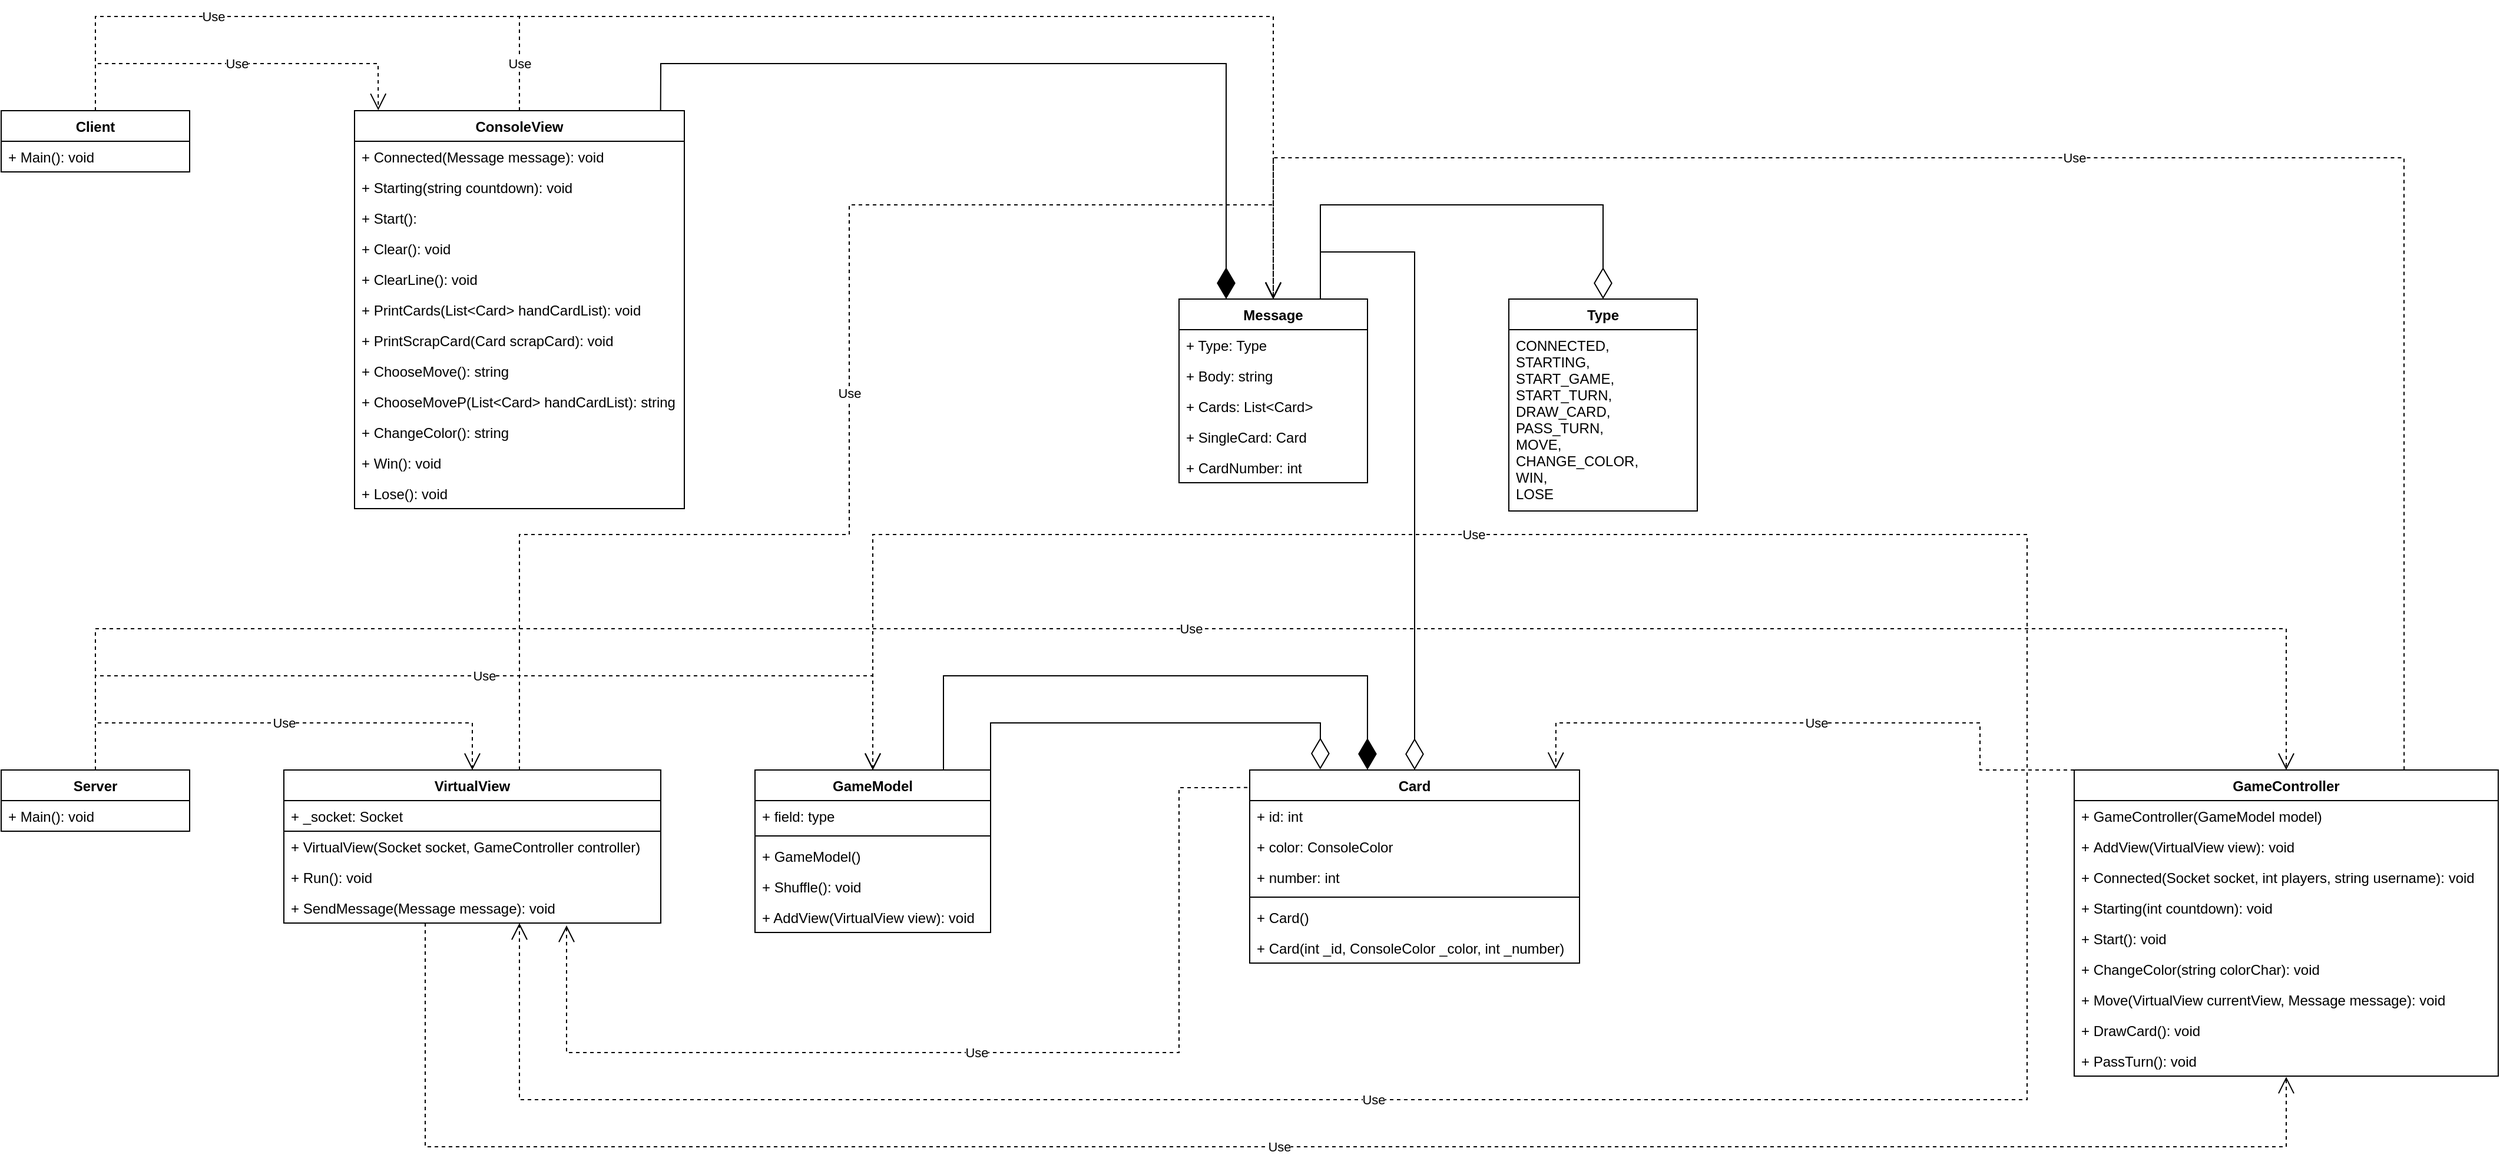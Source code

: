 <mxfile version="15.8.3" type="device"><diagram id="9vqgqkjBAQyoi_ceRIoG" name="Page-1"><mxGraphModel dx="2880" dy="2780" grid="1" gridSize="10" guides="1" tooltips="1" connect="1" arrows="1" fold="1" page="1" pageScale="1" pageWidth="827" pageHeight="1169" math="0" shadow="0"><root><mxCell id="0"/><mxCell id="1" parent="0"/><mxCell id="Ci3ILTCWKdlcz-fzHP22-6" value="Client" style="swimlane;fontStyle=1;align=center;verticalAlign=top;childLayout=stackLayout;horizontal=1;startSize=26;horizontalStack=0;resizeParent=1;resizeParentMax=0;resizeLast=0;collapsible=1;marginBottom=0;" parent="1" vertex="1"><mxGeometry x="120" y="120" width="160" height="52" as="geometry"/></mxCell><mxCell id="Ci3ILTCWKdlcz-fzHP22-9" value="+ Main(): void" style="text;strokeColor=none;fillColor=none;align=left;verticalAlign=top;spacingLeft=4;spacingRight=4;overflow=hidden;rotatable=0;points=[[0,0.5],[1,0.5]];portConstraint=eastwest;" parent="Ci3ILTCWKdlcz-fzHP22-6" vertex="1"><mxGeometry y="26" width="160" height="26" as="geometry"/></mxCell><mxCell id="Ci3ILTCWKdlcz-fzHP22-19" value="ConsoleView" style="swimlane;fontStyle=1;align=center;verticalAlign=top;childLayout=stackLayout;horizontal=1;startSize=26;horizontalStack=0;resizeParent=1;resizeParentMax=0;resizeLast=0;collapsible=1;marginBottom=0;rounded=0;strokeColor=default;strokeWidth=1;" parent="1" vertex="1"><mxGeometry x="420" y="120" width="280" height="338" as="geometry"/></mxCell><mxCell id="Ci3ILTCWKdlcz-fzHP22-22" value="+ Connected(Message message): void&#10; " style="text;strokeColor=none;fillColor=none;align=left;verticalAlign=top;spacingLeft=4;spacingRight=4;overflow=hidden;rotatable=0;points=[[0,0.5],[1,0.5]];portConstraint=eastwest;rounded=0;" parent="Ci3ILTCWKdlcz-fzHP22-19" vertex="1"><mxGeometry y="26" width="280" height="26" as="geometry"/></mxCell><mxCell id="umW2vlCnihsKQYoeTt02-71" value="+ Starting(string countdown): void" style="text;strokeColor=none;fillColor=none;align=left;verticalAlign=top;spacingLeft=4;spacingRight=4;overflow=hidden;rotatable=0;points=[[0,0.5],[1,0.5]];portConstraint=eastwest;rounded=0;" vertex="1" parent="Ci3ILTCWKdlcz-fzHP22-19"><mxGeometry y="52" width="280" height="26" as="geometry"/></mxCell><mxCell id="Ci3ILTCWKdlcz-fzHP22-27" value="+ Start():" style="text;strokeColor=none;fillColor=none;align=left;verticalAlign=top;spacingLeft=4;spacingRight=4;overflow=hidden;rotatable=0;points=[[0,0.5],[1,0.5]];portConstraint=eastwest;rounded=0;" parent="Ci3ILTCWKdlcz-fzHP22-19" vertex="1"><mxGeometry y="78" width="280" height="26" as="geometry"/></mxCell><mxCell id="Ci3ILTCWKdlcz-fzHP22-30" value="+ Clear(): void" style="text;strokeColor=none;fillColor=none;align=left;verticalAlign=top;spacingLeft=4;spacingRight=4;overflow=hidden;rotatable=0;points=[[0,0.5],[1,0.5]];portConstraint=eastwest;rounded=0;" parent="Ci3ILTCWKdlcz-fzHP22-19" vertex="1"><mxGeometry y="104" width="280" height="26" as="geometry"/></mxCell><mxCell id="Ci3ILTCWKdlcz-fzHP22-31" value="+ ClearLine(): void" style="text;strokeColor=none;fillColor=none;align=left;verticalAlign=top;spacingLeft=4;spacingRight=4;overflow=hidden;rotatable=0;points=[[0,0.5],[1,0.5]];portConstraint=eastwest;rounded=0;" parent="Ci3ILTCWKdlcz-fzHP22-19" vertex="1"><mxGeometry y="130" width="280" height="26" as="geometry"/></mxCell><mxCell id="Ci3ILTCWKdlcz-fzHP22-32" value="+ PrintCards(List&lt;Card&gt; handCardList): void" style="text;strokeColor=none;fillColor=none;align=left;verticalAlign=top;spacingLeft=4;spacingRight=4;overflow=hidden;rotatable=0;points=[[0,0.5],[1,0.5]];portConstraint=eastwest;rounded=0;" parent="Ci3ILTCWKdlcz-fzHP22-19" vertex="1"><mxGeometry y="156" width="280" height="26" as="geometry"/></mxCell><mxCell id="Ci3ILTCWKdlcz-fzHP22-33" value="+ PrintScrapCard(Card scrapCard): void" style="text;strokeColor=none;fillColor=none;align=left;verticalAlign=top;spacingLeft=4;spacingRight=4;overflow=hidden;rotatable=0;points=[[0,0.5],[1,0.5]];portConstraint=eastwest;rounded=0;" parent="Ci3ILTCWKdlcz-fzHP22-19" vertex="1"><mxGeometry y="182" width="280" height="26" as="geometry"/></mxCell><mxCell id="Ci3ILTCWKdlcz-fzHP22-34" value="+ ChooseMove(): string" style="text;strokeColor=none;fillColor=none;align=left;verticalAlign=top;spacingLeft=4;spacingRight=4;overflow=hidden;rotatable=0;points=[[0,0.5],[1,0.5]];portConstraint=eastwest;rounded=0;" parent="Ci3ILTCWKdlcz-fzHP22-19" vertex="1"><mxGeometry y="208" width="280" height="26" as="geometry"/></mxCell><mxCell id="Ci3ILTCWKdlcz-fzHP22-39" value="+ ChooseMoveP(List&lt;Card&gt; handCardList): string" style="text;strokeColor=none;fillColor=none;align=left;verticalAlign=top;spacingLeft=4;spacingRight=4;overflow=hidden;rotatable=0;points=[[0,0.5],[1,0.5]];portConstraint=eastwest;rounded=0;" parent="Ci3ILTCWKdlcz-fzHP22-19" vertex="1"><mxGeometry y="234" width="280" height="26" as="geometry"/></mxCell><mxCell id="Ci3ILTCWKdlcz-fzHP22-38" value="+ ChangeColor(): string" style="text;strokeColor=none;fillColor=none;align=left;verticalAlign=top;spacingLeft=4;spacingRight=4;overflow=hidden;rotatable=0;points=[[0,0.5],[1,0.5]];portConstraint=eastwest;rounded=0;" parent="Ci3ILTCWKdlcz-fzHP22-19" vertex="1"><mxGeometry y="260" width="280" height="26" as="geometry"/></mxCell><mxCell id="Ci3ILTCWKdlcz-fzHP22-37" value="+ Win(): void" style="text;strokeColor=none;fillColor=none;align=left;verticalAlign=top;spacingLeft=4;spacingRight=4;overflow=hidden;rotatable=0;points=[[0,0.5],[1,0.5]];portConstraint=eastwest;rounded=0;" parent="Ci3ILTCWKdlcz-fzHP22-19" vertex="1"><mxGeometry y="286" width="280" height="26" as="geometry"/></mxCell><mxCell id="Ci3ILTCWKdlcz-fzHP22-36" value="+ Lose(): void" style="text;strokeColor=none;fillColor=none;align=left;verticalAlign=top;spacingLeft=4;spacingRight=4;overflow=hidden;rotatable=0;points=[[0,0.5],[1,0.5]];portConstraint=eastwest;rounded=0;" parent="Ci3ILTCWKdlcz-fzHP22-19" vertex="1"><mxGeometry y="312" width="280" height="26" as="geometry"/></mxCell><mxCell id="Ci3ILTCWKdlcz-fzHP22-40" value="Message" style="swimlane;fontStyle=1;align=center;verticalAlign=top;childLayout=stackLayout;horizontal=1;startSize=26;horizontalStack=0;resizeParent=1;resizeParentMax=0;resizeLast=0;collapsible=1;marginBottom=0;rounded=0;strokeColor=default;strokeWidth=1;" parent="1" vertex="1"><mxGeometry x="1120" y="280" width="160" height="156" as="geometry"/></mxCell><mxCell id="Ci3ILTCWKdlcz-fzHP22-43" value="+ Type: Type" style="text;strokeColor=none;fillColor=none;align=left;verticalAlign=top;spacingLeft=4;spacingRight=4;overflow=hidden;rotatable=0;points=[[0,0.5],[1,0.5]];portConstraint=eastwest;rounded=0;" parent="Ci3ILTCWKdlcz-fzHP22-40" vertex="1"><mxGeometry y="26" width="160" height="26" as="geometry"/></mxCell><mxCell id="umW2vlCnihsKQYoeTt02-7" value="+ Body: string" style="text;strokeColor=none;fillColor=none;align=left;verticalAlign=top;spacingLeft=4;spacingRight=4;overflow=hidden;rotatable=0;points=[[0,0.5],[1,0.5]];portConstraint=eastwest;rounded=0;" vertex="1" parent="Ci3ILTCWKdlcz-fzHP22-40"><mxGeometry y="52" width="160" height="26" as="geometry"/></mxCell><mxCell id="umW2vlCnihsKQYoeTt02-8" value="+ Cards: List&lt;Card&gt;" style="text;strokeColor=none;fillColor=none;align=left;verticalAlign=top;spacingLeft=4;spacingRight=4;overflow=hidden;rotatable=0;points=[[0,0.5],[1,0.5]];portConstraint=eastwest;rounded=0;" vertex="1" parent="Ci3ILTCWKdlcz-fzHP22-40"><mxGeometry y="78" width="160" height="26" as="geometry"/></mxCell><mxCell id="umW2vlCnihsKQYoeTt02-11" value="+ SingleCard: Card" style="text;strokeColor=none;fillColor=none;align=left;verticalAlign=top;spacingLeft=4;spacingRight=4;overflow=hidden;rotatable=0;points=[[0,0.5],[1,0.5]];portConstraint=eastwest;rounded=0;" vertex="1" parent="Ci3ILTCWKdlcz-fzHP22-40"><mxGeometry y="104" width="160" height="26" as="geometry"/></mxCell><mxCell id="umW2vlCnihsKQYoeTt02-10" value="+ CardNumber: int" style="text;strokeColor=none;fillColor=none;align=left;verticalAlign=top;spacingLeft=4;spacingRight=4;overflow=hidden;rotatable=0;points=[[0,0.5],[1,0.5]];portConstraint=eastwest;rounded=0;" vertex="1" parent="Ci3ILTCWKdlcz-fzHP22-40"><mxGeometry y="130" width="160" height="26" as="geometry"/></mxCell><mxCell id="Ci3ILTCWKdlcz-fzHP22-44" value="Type" style="swimlane;fontStyle=1;align=center;verticalAlign=top;childLayout=stackLayout;horizontal=1;startSize=26;horizontalStack=0;resizeParent=1;resizeParentMax=0;resizeLast=0;collapsible=1;marginBottom=0;rounded=0;strokeColor=default;strokeWidth=1;" parent="1" vertex="1"><mxGeometry x="1400" y="280" width="160" height="180" as="geometry"/></mxCell><mxCell id="Ci3ILTCWKdlcz-fzHP22-47" value="CONNECTED,&#10;STARTING,&#10;START_GAME,&#10;START_TURN,&#10;DRAW_CARD,&#10;PASS_TURN,&#10;MOVE,&#10;CHANGE_COLOR,&#10;WIN,&#10;LOSE" style="text;strokeColor=none;fillColor=none;align=left;verticalAlign=top;spacingLeft=4;spacingRight=4;overflow=hidden;rotatable=0;points=[[0,0.5],[1,0.5]];portConstraint=eastwest;rounded=0;" parent="Ci3ILTCWKdlcz-fzHP22-44" vertex="1"><mxGeometry y="26" width="160" height="154" as="geometry"/></mxCell><mxCell id="Ci3ILTCWKdlcz-fzHP22-51" value="Use" style="endArrow=open;endSize=12;dashed=1;html=1;rounded=0;exitX=0.5;exitY=0;exitDx=0;exitDy=0;entryX=0.5;entryY=0;entryDx=0;entryDy=0;" parent="1" source="Ci3ILTCWKdlcz-fzHP22-19" target="Ci3ILTCWKdlcz-fzHP22-40" edge="1"><mxGeometry x="-0.917" width="160" relative="1" as="geometry"><mxPoint x="890" y="200" as="sourcePoint"/><mxPoint x="1050" y="200" as="targetPoint"/><Array as="points"><mxPoint x="560" y="40"/><mxPoint x="1200" y="40"/></Array><mxPoint as="offset"/></mxGeometry></mxCell><mxCell id="umW2vlCnihsKQYoeTt02-2" value="Server" style="swimlane;fontStyle=1;align=center;verticalAlign=top;childLayout=stackLayout;horizontal=1;startSize=26;horizontalStack=0;resizeParent=1;resizeParentMax=0;resizeLast=0;collapsible=1;marginBottom=0;" vertex="1" parent="1"><mxGeometry x="120" y="680" width="160" height="52" as="geometry"/></mxCell><mxCell id="umW2vlCnihsKQYoeTt02-5" value="+ Main(): void" style="text;strokeColor=none;fillColor=none;align=left;verticalAlign=top;spacingLeft=4;spacingRight=4;overflow=hidden;rotatable=0;points=[[0,0.5],[1,0.5]];portConstraint=eastwest;" vertex="1" parent="umW2vlCnihsKQYoeTt02-2"><mxGeometry y="26" width="160" height="26" as="geometry"/></mxCell><mxCell id="umW2vlCnihsKQYoeTt02-12" value="GameModel" style="swimlane;fontStyle=1;align=center;verticalAlign=top;childLayout=stackLayout;horizontal=1;startSize=26;horizontalStack=0;resizeParent=1;resizeParentMax=0;resizeLast=0;collapsible=1;marginBottom=0;" vertex="1" parent="1"><mxGeometry x="760" y="680" width="200" height="138" as="geometry"/></mxCell><mxCell id="umW2vlCnihsKQYoeTt02-13" value="+ field: type" style="text;strokeColor=none;fillColor=none;align=left;verticalAlign=top;spacingLeft=4;spacingRight=4;overflow=hidden;rotatable=0;points=[[0,0.5],[1,0.5]];portConstraint=eastwest;" vertex="1" parent="umW2vlCnihsKQYoeTt02-12"><mxGeometry y="26" width="200" height="26" as="geometry"/></mxCell><mxCell id="umW2vlCnihsKQYoeTt02-14" value="" style="line;strokeWidth=1;fillColor=none;align=left;verticalAlign=middle;spacingTop=-1;spacingLeft=3;spacingRight=3;rotatable=0;labelPosition=right;points=[];portConstraint=eastwest;" vertex="1" parent="umW2vlCnihsKQYoeTt02-12"><mxGeometry y="52" width="200" height="8" as="geometry"/></mxCell><mxCell id="umW2vlCnihsKQYoeTt02-15" value="+ GameModel()" style="text;strokeColor=none;fillColor=none;align=left;verticalAlign=top;spacingLeft=4;spacingRight=4;overflow=hidden;rotatable=0;points=[[0,0.5],[1,0.5]];portConstraint=eastwest;" vertex="1" parent="umW2vlCnihsKQYoeTt02-12"><mxGeometry y="60" width="200" height="26" as="geometry"/></mxCell><mxCell id="umW2vlCnihsKQYoeTt02-24" value="+ Shuffle(): void" style="text;strokeColor=none;fillColor=none;align=left;verticalAlign=top;spacingLeft=4;spacingRight=4;overflow=hidden;rotatable=0;points=[[0,0.5],[1,0.5]];portConstraint=eastwest;" vertex="1" parent="umW2vlCnihsKQYoeTt02-12"><mxGeometry y="86" width="200" height="26" as="geometry"/></mxCell><mxCell id="umW2vlCnihsKQYoeTt02-23" value="+ AddView(VirtualView view): void" style="text;strokeColor=none;fillColor=none;align=left;verticalAlign=top;spacingLeft=4;spacingRight=4;overflow=hidden;rotatable=0;points=[[0,0.5],[1,0.5]];portConstraint=eastwest;" vertex="1" parent="umW2vlCnihsKQYoeTt02-12"><mxGeometry y="112" width="200" height="26" as="geometry"/></mxCell><mxCell id="umW2vlCnihsKQYoeTt02-16" value="Card" style="swimlane;fontStyle=1;align=center;verticalAlign=top;childLayout=stackLayout;horizontal=1;startSize=26;horizontalStack=0;resizeParent=1;resizeParentMax=0;resizeLast=0;collapsible=1;marginBottom=0;" vertex="1" parent="1"><mxGeometry x="1180" y="680" width="280" height="164" as="geometry"/></mxCell><mxCell id="umW2vlCnihsKQYoeTt02-17" value="+ id: int" style="text;strokeColor=none;fillColor=none;align=left;verticalAlign=top;spacingLeft=4;spacingRight=4;overflow=hidden;rotatable=0;points=[[0,0.5],[1,0.5]];portConstraint=eastwest;" vertex="1" parent="umW2vlCnihsKQYoeTt02-16"><mxGeometry y="26" width="280" height="26" as="geometry"/></mxCell><mxCell id="umW2vlCnihsKQYoeTt02-22" value="+ color: ConsoleColor" style="text;strokeColor=none;fillColor=none;align=left;verticalAlign=top;spacingLeft=4;spacingRight=4;overflow=hidden;rotatable=0;points=[[0,0.5],[1,0.5]];portConstraint=eastwest;" vertex="1" parent="umW2vlCnihsKQYoeTt02-16"><mxGeometry y="52" width="280" height="26" as="geometry"/></mxCell><mxCell id="umW2vlCnihsKQYoeTt02-21" value="+ number: int" style="text;strokeColor=none;fillColor=none;align=left;verticalAlign=top;spacingLeft=4;spacingRight=4;overflow=hidden;rotatable=0;points=[[0,0.5],[1,0.5]];portConstraint=eastwest;" vertex="1" parent="umW2vlCnihsKQYoeTt02-16"><mxGeometry y="78" width="280" height="26" as="geometry"/></mxCell><mxCell id="umW2vlCnihsKQYoeTt02-18" value="" style="line;strokeWidth=1;fillColor=none;align=left;verticalAlign=middle;spacingTop=-1;spacingLeft=3;spacingRight=3;rotatable=0;labelPosition=right;points=[];portConstraint=eastwest;" vertex="1" parent="umW2vlCnihsKQYoeTt02-16"><mxGeometry y="104" width="280" height="8" as="geometry"/></mxCell><mxCell id="umW2vlCnihsKQYoeTt02-19" value="+ Card()" style="text;strokeColor=none;fillColor=none;align=left;verticalAlign=top;spacingLeft=4;spacingRight=4;overflow=hidden;rotatable=0;points=[[0,0.5],[1,0.5]];portConstraint=eastwest;" vertex="1" parent="umW2vlCnihsKQYoeTt02-16"><mxGeometry y="112" width="280" height="26" as="geometry"/></mxCell><mxCell id="umW2vlCnihsKQYoeTt02-20" value="+ Card(int _id, ConsoleColor _color, int _number)" style="text;strokeColor=none;fillColor=none;align=left;verticalAlign=top;spacingLeft=4;spacingRight=4;overflow=hidden;rotatable=0;points=[[0,0.5],[1,0.5]];portConstraint=eastwest;" vertex="1" parent="umW2vlCnihsKQYoeTt02-16"><mxGeometry y="138" width="280" height="26" as="geometry"/></mxCell><mxCell id="umW2vlCnihsKQYoeTt02-25" value="VirtualView" style="swimlane;fontStyle=1;align=center;verticalAlign=top;childLayout=stackLayout;horizontal=1;startSize=26;horizontalStack=0;resizeParent=1;resizeParentMax=0;resizeLast=0;collapsible=1;marginBottom=0;" vertex="1" parent="1"><mxGeometry x="360" y="680" width="320" height="130" as="geometry"/></mxCell><mxCell id="umW2vlCnihsKQYoeTt02-63" value="+ _socket: Socket" style="text;strokeColor=default;fillColor=none;align=left;verticalAlign=top;spacingLeft=4;spacingRight=4;overflow=hidden;rotatable=0;points=[[0,0.5],[1,0.5]];portConstraint=eastwest;" vertex="1" parent="umW2vlCnihsKQYoeTt02-25"><mxGeometry y="26" width="320" height="26" as="geometry"/></mxCell><mxCell id="umW2vlCnihsKQYoeTt02-28" value="+ VirtualView(Socket socket, GameController controller)" style="text;strokeColor=none;fillColor=none;align=left;verticalAlign=top;spacingLeft=4;spacingRight=4;overflow=hidden;rotatable=0;points=[[0,0.5],[1,0.5]];portConstraint=eastwest;" vertex="1" parent="umW2vlCnihsKQYoeTt02-25"><mxGeometry y="52" width="320" height="26" as="geometry"/></mxCell><mxCell id="umW2vlCnihsKQYoeTt02-30" value="+ Run(): void" style="text;strokeColor=none;fillColor=none;align=left;verticalAlign=top;spacingLeft=4;spacingRight=4;overflow=hidden;rotatable=0;points=[[0,0.5],[1,0.5]];portConstraint=eastwest;" vertex="1" parent="umW2vlCnihsKQYoeTt02-25"><mxGeometry y="78" width="320" height="26" as="geometry"/></mxCell><mxCell id="umW2vlCnihsKQYoeTt02-29" value="+ SendMessage(Message message): void" style="text;strokeColor=none;fillColor=none;align=left;verticalAlign=top;spacingLeft=4;spacingRight=4;overflow=hidden;rotatable=0;points=[[0,0.5],[1,0.5]];portConstraint=eastwest;" vertex="1" parent="umW2vlCnihsKQYoeTt02-25"><mxGeometry y="104" width="320" height="26" as="geometry"/></mxCell><mxCell id="umW2vlCnihsKQYoeTt02-31" value="GameController" style="swimlane;fontStyle=1;align=center;verticalAlign=top;childLayout=stackLayout;horizontal=1;startSize=26;horizontalStack=0;resizeParent=1;resizeParentMax=0;resizeLast=0;collapsible=1;marginBottom=0;" vertex="1" parent="1"><mxGeometry x="1880" y="680" width="360" height="260" as="geometry"/></mxCell><mxCell id="umW2vlCnihsKQYoeTt02-34" value="+ GameController(GameModel model)" style="text;strokeColor=none;fillColor=none;align=left;verticalAlign=top;spacingLeft=4;spacingRight=4;overflow=hidden;rotatable=0;points=[[0,0.5],[1,0.5]];portConstraint=eastwest;" vertex="1" parent="umW2vlCnihsKQYoeTt02-31"><mxGeometry y="26" width="360" height="26" as="geometry"/></mxCell><mxCell id="umW2vlCnihsKQYoeTt02-35" value="+ AddView(VirtualView view): void" style="text;strokeColor=none;fillColor=none;align=left;verticalAlign=top;spacingLeft=4;spacingRight=4;overflow=hidden;rotatable=0;points=[[0,0.5],[1,0.5]];portConstraint=eastwest;" vertex="1" parent="umW2vlCnihsKQYoeTt02-31"><mxGeometry y="52" width="360" height="26" as="geometry"/></mxCell><mxCell id="umW2vlCnihsKQYoeTt02-45" value="+ Connected(Socket socket, int players, string username): void" style="text;strokeColor=none;fillColor=none;align=left;verticalAlign=top;spacingLeft=4;spacingRight=4;overflow=hidden;rotatable=0;points=[[0,0.5],[1,0.5]];portConstraint=eastwest;" vertex="1" parent="umW2vlCnihsKQYoeTt02-31"><mxGeometry y="78" width="360" height="26" as="geometry"/></mxCell><mxCell id="umW2vlCnihsKQYoeTt02-70" value="+ Starting(int countdown): void" style="text;strokeColor=none;fillColor=none;align=left;verticalAlign=top;spacingLeft=4;spacingRight=4;overflow=hidden;rotatable=0;points=[[0,0.5],[1,0.5]];portConstraint=eastwest;" vertex="1" parent="umW2vlCnihsKQYoeTt02-31"><mxGeometry y="104" width="360" height="26" as="geometry"/></mxCell><mxCell id="umW2vlCnihsKQYoeTt02-44" value="+ Start(): void" style="text;strokeColor=none;fillColor=none;align=left;verticalAlign=top;spacingLeft=4;spacingRight=4;overflow=hidden;rotatable=0;points=[[0,0.5],[1,0.5]];portConstraint=eastwest;" vertex="1" parent="umW2vlCnihsKQYoeTt02-31"><mxGeometry y="130" width="360" height="26" as="geometry"/></mxCell><mxCell id="umW2vlCnihsKQYoeTt02-43" value="+ ChangeColor(string colorChar): void" style="text;strokeColor=none;fillColor=none;align=left;verticalAlign=top;spacingLeft=4;spacingRight=4;overflow=hidden;rotatable=0;points=[[0,0.5],[1,0.5]];portConstraint=eastwest;" vertex="1" parent="umW2vlCnihsKQYoeTt02-31"><mxGeometry y="156" width="360" height="26" as="geometry"/></mxCell><mxCell id="umW2vlCnihsKQYoeTt02-42" value="+ Move(VirtualView currentView, Message message): void" style="text;strokeColor=none;fillColor=none;align=left;verticalAlign=top;spacingLeft=4;spacingRight=4;overflow=hidden;rotatable=0;points=[[0,0.5],[1,0.5]];portConstraint=eastwest;" vertex="1" parent="umW2vlCnihsKQYoeTt02-31"><mxGeometry y="182" width="360" height="26" as="geometry"/></mxCell><mxCell id="umW2vlCnihsKQYoeTt02-41" value="+ DrawCard(): void" style="text;strokeColor=none;fillColor=none;align=left;verticalAlign=top;spacingLeft=4;spacingRight=4;overflow=hidden;rotatable=0;points=[[0,0.5],[1,0.5]];portConstraint=eastwest;" vertex="1" parent="umW2vlCnihsKQYoeTt02-31"><mxGeometry y="208" width="360" height="26" as="geometry"/></mxCell><mxCell id="umW2vlCnihsKQYoeTt02-39" value="+ PassTurn(): void" style="text;strokeColor=none;fillColor=none;align=left;verticalAlign=top;spacingLeft=4;spacingRight=4;overflow=hidden;rotatable=0;points=[[0,0.5],[1,0.5]];portConstraint=eastwest;" vertex="1" parent="umW2vlCnihsKQYoeTt02-31"><mxGeometry y="234" width="360" height="26" as="geometry"/></mxCell><mxCell id="umW2vlCnihsKQYoeTt02-46" value="Use" style="endArrow=open;endSize=12;dashed=1;html=1;rounded=0;exitX=0;exitY=0;exitDx=0;exitDy=0;entryX=0.5;entryY=0;entryDx=0;entryDy=0;" edge="1" parent="1" source="umW2vlCnihsKQYoeTt02-31" target="umW2vlCnihsKQYoeTt02-12"><mxGeometry width="160" relative="1" as="geometry"><mxPoint x="1590" y="990" as="sourcePoint"/><mxPoint x="1750" y="990" as="targetPoint"/><Array as="points"><mxPoint x="1840" y="680"/><mxPoint x="1840" y="480"/><mxPoint x="860" y="480"/></Array></mxGeometry></mxCell><mxCell id="umW2vlCnihsKQYoeTt02-47" value="Use" style="endArrow=open;endSize=12;dashed=1;html=1;rounded=0;exitX=0;exitY=0;exitDx=0;exitDy=0;" edge="1" parent="1" source="umW2vlCnihsKQYoeTt02-31"><mxGeometry width="160" relative="1" as="geometry"><mxPoint x="900" y="760" as="sourcePoint"/><mxPoint x="560" y="810" as="targetPoint"/><Array as="points"><mxPoint x="1840" y="680"/><mxPoint x="1840" y="960"/><mxPoint x="560" y="960"/></Array></mxGeometry></mxCell><mxCell id="umW2vlCnihsKQYoeTt02-48" value="Use" style="endArrow=open;endSize=12;dashed=1;html=1;rounded=0;exitX=0.5;exitY=0;exitDx=0;exitDy=0;" edge="1" parent="1" source="umW2vlCnihsKQYoeTt02-2"><mxGeometry width="160" relative="1" as="geometry"><mxPoint x="550" y="900" as="sourcePoint"/><mxPoint x="860" y="680" as="targetPoint"/><Array as="points"><mxPoint x="200" y="600"/><mxPoint x="860" y="600"/></Array></mxGeometry></mxCell><mxCell id="umW2vlCnihsKQYoeTt02-49" value="Use" style="endArrow=open;endSize=12;dashed=1;html=1;rounded=0;exitX=0.5;exitY=0;exitDx=0;exitDy=0;entryX=0.5;entryY=0;entryDx=0;entryDy=0;" edge="1" parent="1" source="umW2vlCnihsKQYoeTt02-2" target="umW2vlCnihsKQYoeTt02-31"><mxGeometry width="160" relative="1" as="geometry"><mxPoint x="950" y="810" as="sourcePoint"/><mxPoint x="1110" y="810" as="targetPoint"/><Array as="points"><mxPoint x="200" y="560"/><mxPoint x="2060" y="560"/></Array><mxPoint as="offset"/></mxGeometry></mxCell><mxCell id="umW2vlCnihsKQYoeTt02-50" value="Use" style="endArrow=open;endSize=12;dashed=1;html=1;rounded=0;exitX=0.5;exitY=0;exitDx=0;exitDy=0;entryX=0.5;entryY=0;entryDx=0;entryDy=0;" edge="1" parent="1" source="umW2vlCnihsKQYoeTt02-2" target="umW2vlCnihsKQYoeTt02-25"><mxGeometry width="160" relative="1" as="geometry"><mxPoint x="570" y="830" as="sourcePoint"/><mxPoint x="730" y="830" as="targetPoint"/><Array as="points"><mxPoint x="200" y="640"/><mxPoint x="520" y="640"/></Array></mxGeometry></mxCell><mxCell id="umW2vlCnihsKQYoeTt02-53" value="Use" style="endArrow=open;endSize=12;dashed=1;html=1;rounded=0;entryX=0.5;entryY=1.022;entryDx=0;entryDy=0;entryPerimeter=0;" edge="1" parent="1" target="umW2vlCnihsKQYoeTt02-39"><mxGeometry width="160" relative="1" as="geometry"><mxPoint x="480" y="810" as="sourcePoint"/><mxPoint x="2062" y="920" as="targetPoint"/><Array as="points"><mxPoint x="480" y="1000"/><mxPoint x="2060" y="1000"/></Array></mxGeometry></mxCell><mxCell id="umW2vlCnihsKQYoeTt02-55" value="Use" style="endArrow=open;endSize=12;dashed=1;html=1;rounded=0;exitX=0.625;exitY=0;exitDx=0;exitDy=0;exitPerimeter=0;entryX=0.5;entryY=0;entryDx=0;entryDy=0;" edge="1" parent="1" source="umW2vlCnihsKQYoeTt02-25" target="Ci3ILTCWKdlcz-fzHP22-40"><mxGeometry width="160" relative="1" as="geometry"><mxPoint x="480" y="790" as="sourcePoint"/><mxPoint x="1200" y="290" as="targetPoint"/><Array as="points"><mxPoint x="560" y="480"/><mxPoint x="840" y="480"/><mxPoint x="840" y="200"/><mxPoint x="1200" y="200"/></Array></mxGeometry></mxCell><mxCell id="umW2vlCnihsKQYoeTt02-58" value="Use" style="endArrow=open;endSize=12;dashed=1;html=1;rounded=0;entryX=0.072;entryY=-0.001;entryDx=0;entryDy=0;entryPerimeter=0;exitX=0.5;exitY=0;exitDx=0;exitDy=0;" edge="1" parent="1" source="Ci3ILTCWKdlcz-fzHP22-6" target="Ci3ILTCWKdlcz-fzHP22-19"><mxGeometry width="160" relative="1" as="geometry"><mxPoint x="410" y="320" as="sourcePoint"/><mxPoint x="570" y="320" as="targetPoint"/><Array as="points"><mxPoint x="200" y="80"/><mxPoint x="440" y="80"/></Array></mxGeometry></mxCell><mxCell id="umW2vlCnihsKQYoeTt02-59" value="Use" style="endArrow=open;endSize=12;dashed=1;html=1;rounded=0;exitX=0.5;exitY=0;exitDx=0;exitDy=0;entryX=0.5;entryY=0;entryDx=0;entryDy=0;" edge="1" parent="1" source="Ci3ILTCWKdlcz-fzHP22-6" target="Ci3ILTCWKdlcz-fzHP22-40"><mxGeometry x="-0.727" width="160" relative="1" as="geometry"><mxPoint x="630" y="390" as="sourcePoint"/><mxPoint x="790" y="390" as="targetPoint"/><Array as="points"><mxPoint x="200" y="40"/><mxPoint x="1200" y="40"/></Array><mxPoint as="offset"/></mxGeometry></mxCell><mxCell id="umW2vlCnihsKQYoeTt02-60" value="" style="endArrow=diamondThin;endFill=1;endSize=24;html=1;rounded=0;exitX=0.928;exitY=-0.001;exitDx=0;exitDy=0;exitPerimeter=0;entryX=0.25;entryY=0;entryDx=0;entryDy=0;" edge="1" parent="1" source="Ci3ILTCWKdlcz-fzHP22-19" target="Ci3ILTCWKdlcz-fzHP22-40"><mxGeometry width="160" relative="1" as="geometry"><mxPoint x="830" y="370" as="sourcePoint"/><mxPoint x="990" y="370" as="targetPoint"/><Array as="points"><mxPoint x="680" y="80"/><mxPoint x="1160" y="80"/></Array></mxGeometry></mxCell><mxCell id="umW2vlCnihsKQYoeTt02-61" value="" style="endArrow=diamondThin;endFill=0;endSize=24;html=1;rounded=0;entryX=0.5;entryY=0;entryDx=0;entryDy=0;" edge="1" parent="1" target="umW2vlCnihsKQYoeTt02-16"><mxGeometry width="160" relative="1" as="geometry"><mxPoint x="1240" y="280" as="sourcePoint"/><mxPoint x="1470" y="380" as="targetPoint"/><Array as="points"><mxPoint x="1240" y="240"/><mxPoint x="1320" y="240"/></Array></mxGeometry></mxCell><mxCell id="umW2vlCnihsKQYoeTt02-62" value="" style="endArrow=diamondThin;endFill=0;endSize=24;html=1;rounded=0;exitX=0.75;exitY=0;exitDx=0;exitDy=0;entryX=0.5;entryY=0;entryDx=0;entryDy=0;" edge="1" parent="1" source="Ci3ILTCWKdlcz-fzHP22-40" target="Ci3ILTCWKdlcz-fzHP22-44"><mxGeometry width="160" relative="1" as="geometry"><mxPoint x="1130" y="520" as="sourcePoint"/><mxPoint x="1290" y="520" as="targetPoint"/><Array as="points"><mxPoint x="1240" y="200"/><mxPoint x="1480" y="200"/></Array></mxGeometry></mxCell><mxCell id="umW2vlCnihsKQYoeTt02-64" value="" style="endArrow=diamondThin;endFill=1;endSize=24;html=1;rounded=0;exitX=0.8;exitY=0.001;exitDx=0;exitDy=0;exitPerimeter=0;entryX=0.357;entryY=-0.001;entryDx=0;entryDy=0;entryPerimeter=0;" edge="1" parent="1" source="umW2vlCnihsKQYoeTt02-12" target="umW2vlCnihsKQYoeTt02-16"><mxGeometry width="160" relative="1" as="geometry"><mxPoint x="1080" y="620" as="sourcePoint"/><mxPoint x="1280" y="677" as="targetPoint"/><Array as="points"><mxPoint x="920" y="600"/><mxPoint x="1280" y="600"/></Array></mxGeometry></mxCell><mxCell id="umW2vlCnihsKQYoeTt02-65" value="Use" style="endArrow=open;endSize=12;dashed=1;html=1;rounded=0;exitX=-0.007;exitY=0.091;exitDx=0;exitDy=0;exitPerimeter=0;entryX=0.75;entryY=1.077;entryDx=0;entryDy=0;entryPerimeter=0;" edge="1" parent="1" source="umW2vlCnihsKQYoeTt02-16" target="umW2vlCnihsKQYoeTt02-29"><mxGeometry width="160" relative="1" as="geometry"><mxPoint x="870" y="710" as="sourcePoint"/><mxPoint x="1030" y="710" as="targetPoint"/><Array as="points"><mxPoint x="1120" y="695"/><mxPoint x="1120" y="920"/><mxPoint x="600" y="920"/></Array></mxGeometry></mxCell><mxCell id="umW2vlCnihsKQYoeTt02-66" value="" style="endArrow=diamondThin;endFill=0;endSize=24;html=1;rounded=0;exitX=1;exitY=0;exitDx=0;exitDy=0;entryX=0.214;entryY=-0.003;entryDx=0;entryDy=0;entryPerimeter=0;" edge="1" parent="1" source="umW2vlCnihsKQYoeTt02-12" target="umW2vlCnihsKQYoeTt02-16"><mxGeometry width="160" relative="1" as="geometry"><mxPoint x="980" y="750" as="sourcePoint"/><mxPoint x="1140" y="750" as="targetPoint"/><Array as="points"><mxPoint x="960" y="640"/><mxPoint x="1240" y="640"/></Array></mxGeometry></mxCell><mxCell id="umW2vlCnihsKQYoeTt02-68" value="Use" style="endArrow=open;endSize=12;dashed=1;html=1;rounded=0;exitX=0.778;exitY=-0.001;exitDx=0;exitDy=0;entryX=0.5;entryY=0;entryDx=0;entryDy=0;exitPerimeter=0;" edge="1" parent="1" source="umW2vlCnihsKQYoeTt02-31" target="Ci3ILTCWKdlcz-fzHP22-40"><mxGeometry width="160" relative="1" as="geometry"><mxPoint x="1650" y="590" as="sourcePoint"/><mxPoint x="1810" y="590" as="targetPoint"/><Array as="points"><mxPoint x="2160" y="160"/><mxPoint x="1200" y="160"/></Array></mxGeometry></mxCell><mxCell id="umW2vlCnihsKQYoeTt02-69" value="Use" style="endArrow=open;endSize=12;dashed=1;html=1;rounded=0;entryX=0.928;entryY=-0.005;entryDx=0;entryDy=0;entryPerimeter=0;exitX=0;exitY=0;exitDx=0;exitDy=0;" edge="1" parent="1" source="umW2vlCnihsKQYoeTt02-31" target="umW2vlCnihsKQYoeTt02-16"><mxGeometry width="160" relative="1" as="geometry"><mxPoint x="1800" y="640" as="sourcePoint"/><mxPoint x="1800" y="730" as="targetPoint"/><Array as="points"><mxPoint x="1800" y="680"/><mxPoint x="1800" y="640"/><mxPoint x="1440" y="640"/></Array></mxGeometry></mxCell></root></mxGraphModel></diagram></mxfile>